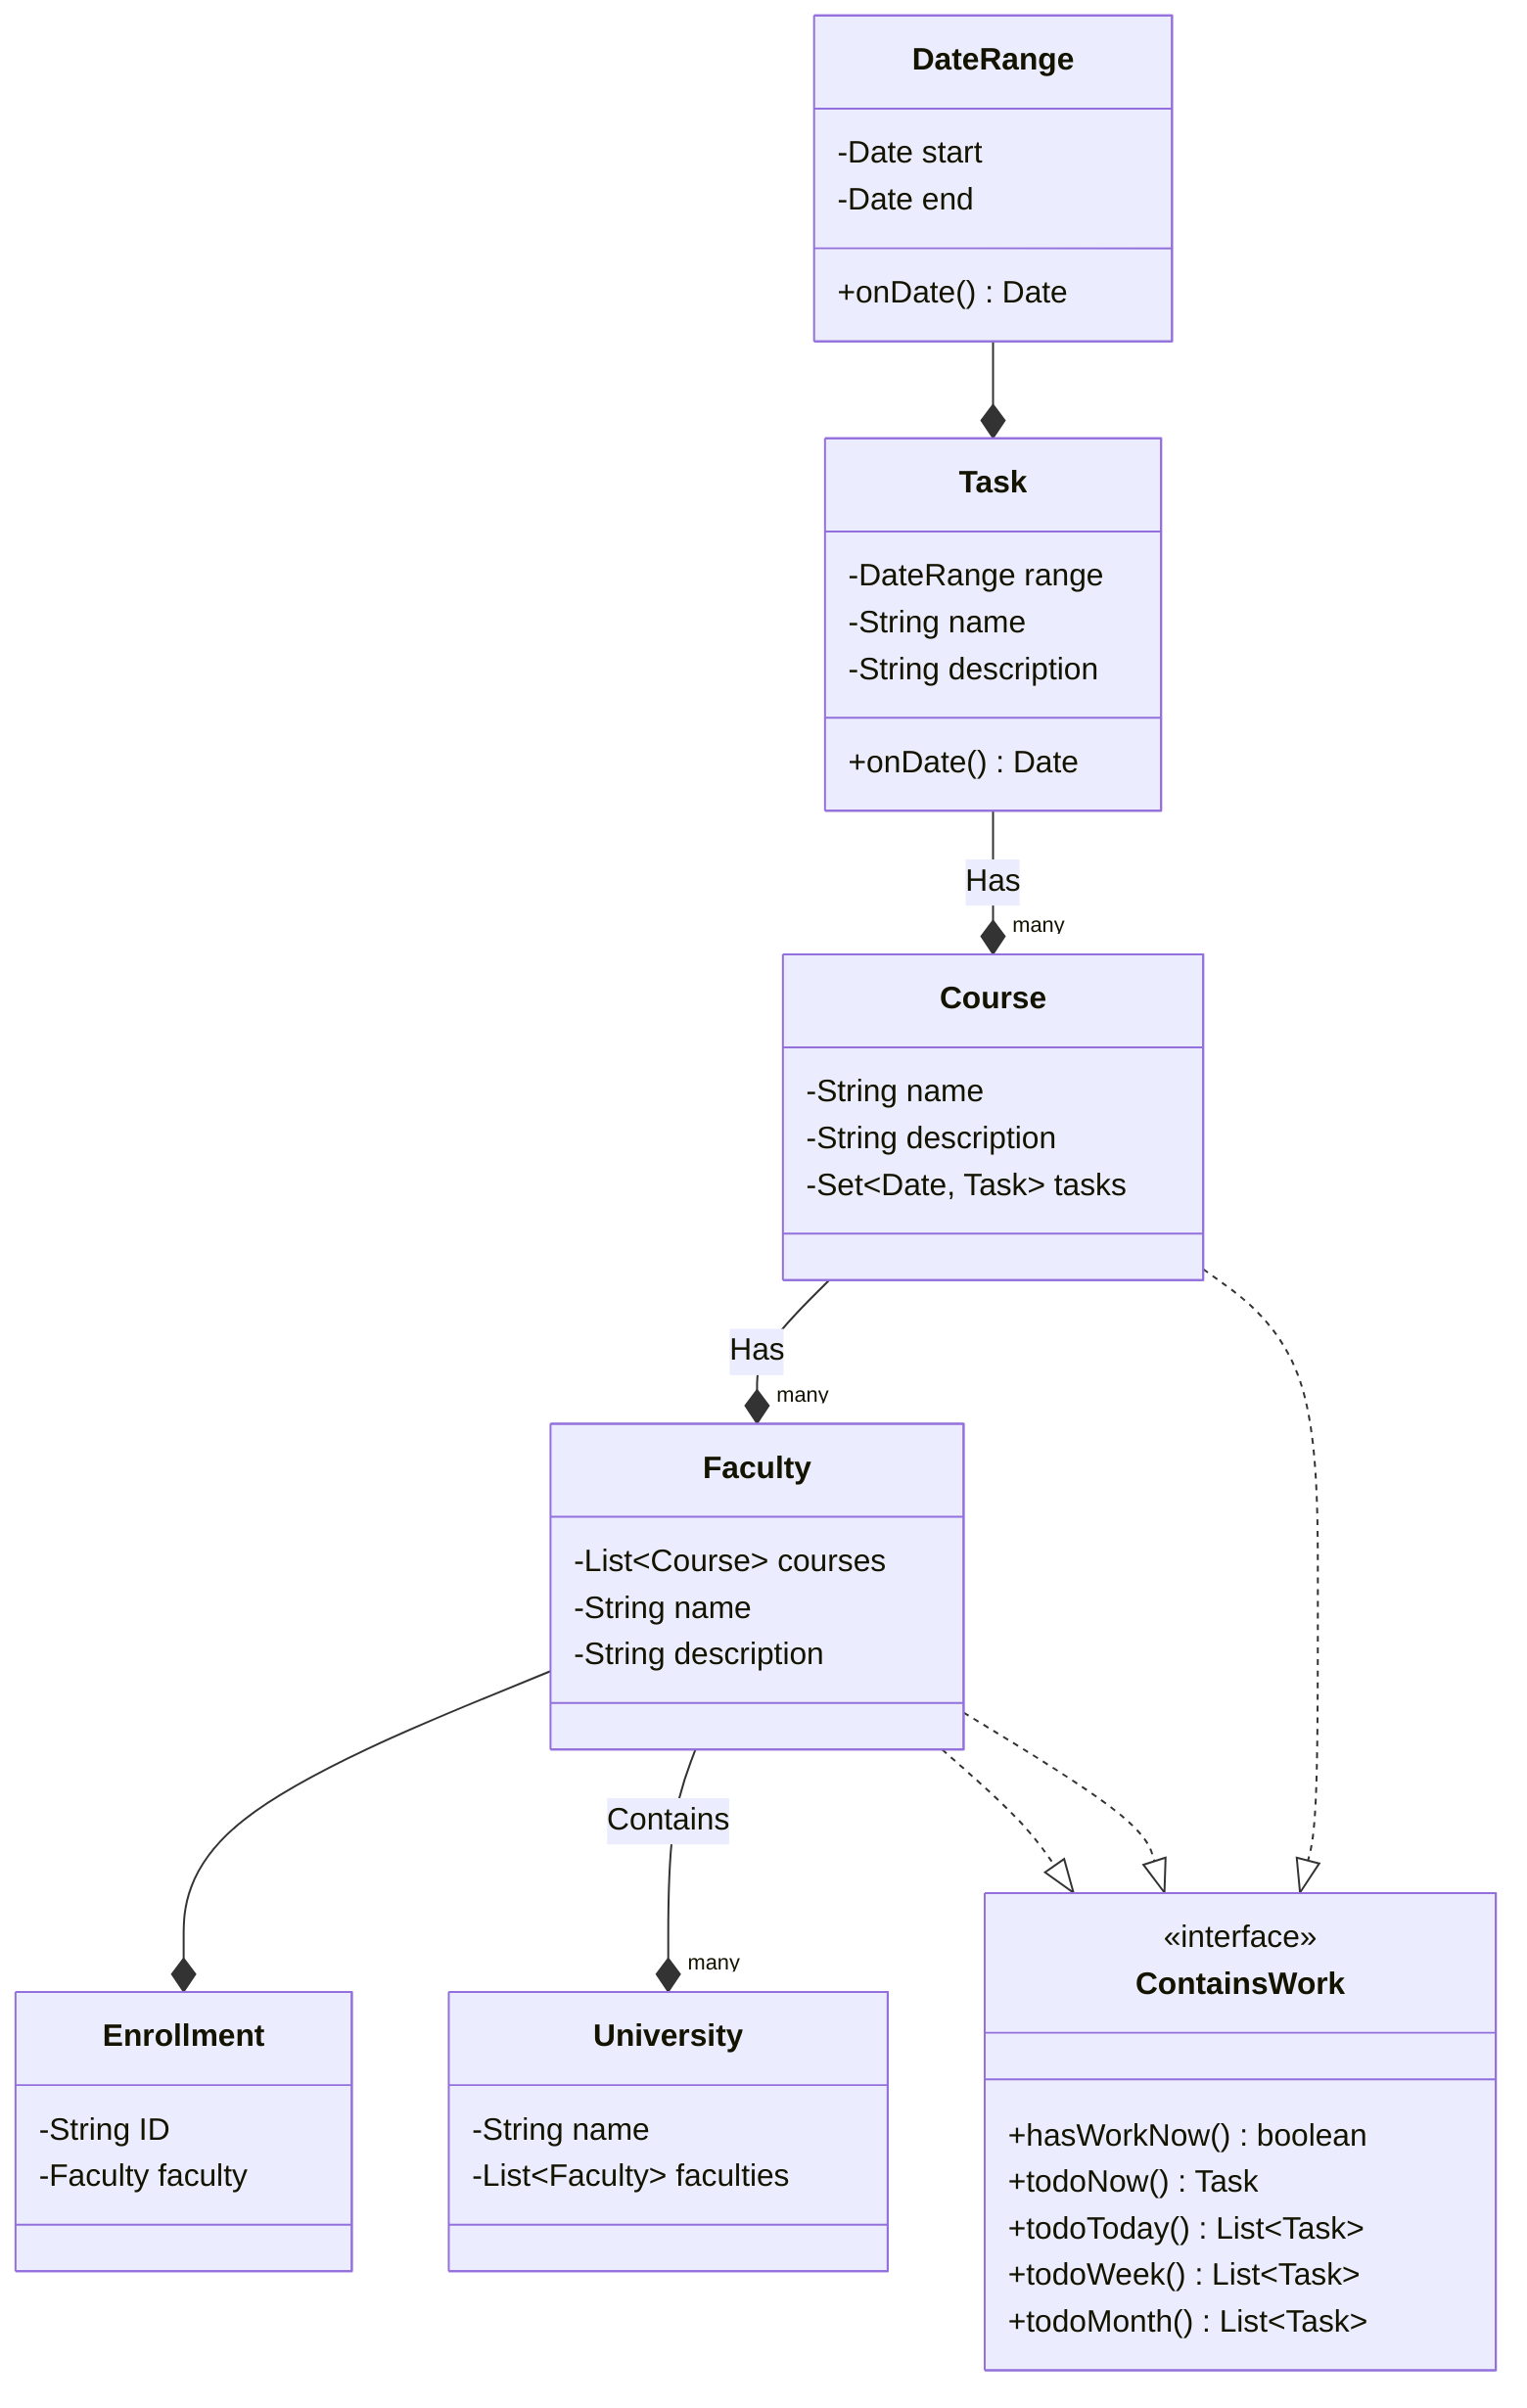 classDiagram
  Faculty --* Enrollment
  Faculty --* "many" University : Contains
  Course --* "many" Faculty : Has
  Task --* "many" Course : Has
  DateRange --* Task

  Faculty ..|> ContainsWork
  Course ..|> ContainsWork
  Faculty ..|> ContainsWork

  class ContainsWork {
    <<interface>>
    +hasWorkNow() boolean
    +todoNow() Task
    +todoToday() List~Task~
    +todoWeek() List~Task~
    +todoMonth() List~Task~
  }
  class Enrollment {
    -String ID
    -Faculty faculty
  }
  class University {
    -String name
    -List~Faculty~ faculties
  }
  class Faculty {
    -List~Course~ courses
    -String name
    -String description
  }
  class Course {
    -String name
    -String description
    -Set~Date, Task~ tasks
  }
  class Task {
    -DateRange range
    -String name
    -String description
    +onDate() Date
  }
  class DateRange {
    -Date start
    -Date end
    +onDate() Date
  }
